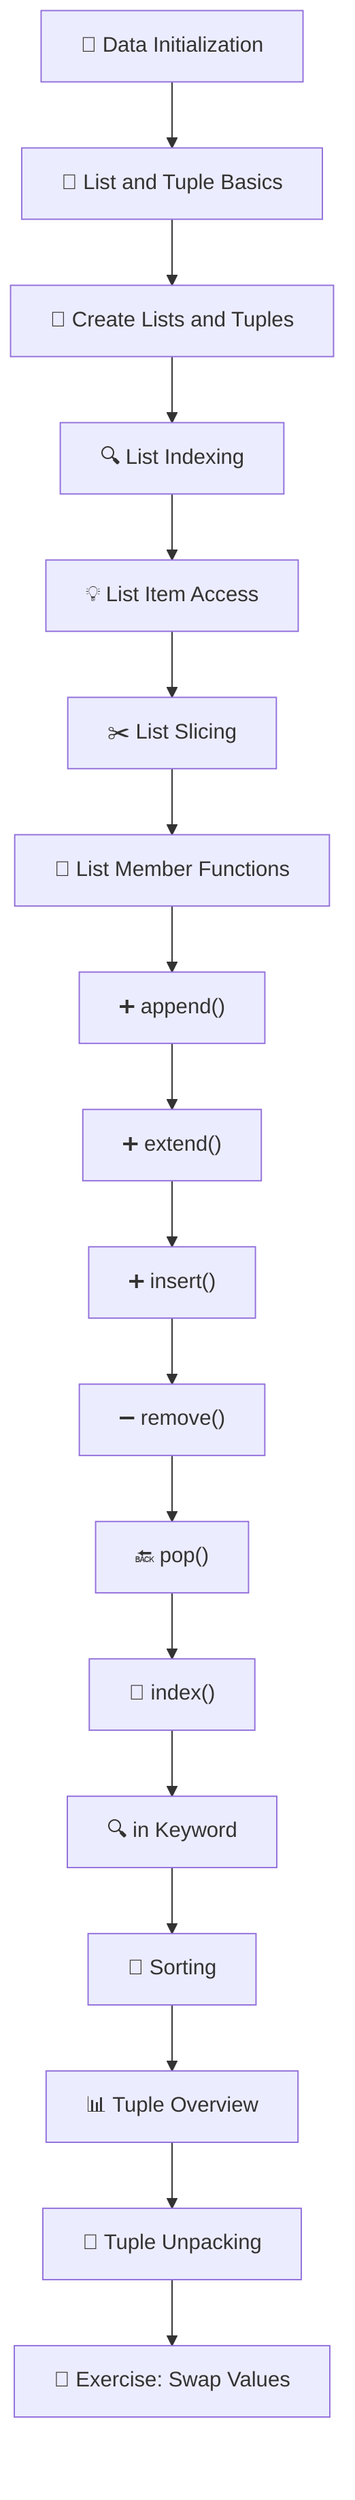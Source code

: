 flowchart TD
    A["📁 Data Initialization"] --> B["📝 List and Tuple Basics"]
    B --> C["🔢 Create Lists and Tuples"]
    C --> D["🔍 List Indexing"]
    D --> E["💡 List Item Access"]
    E --> F["✂️ List Slicing"]
    F --> G["🔗 List Member Functions"]
    G --> H["➕ append()"]
    H --> I["➕ extend()"]
    I --> J["➕ insert()"]
    J --> K["➖ remove()"]
    K --> L["🔙 pop()"]
    L --> M["📌 index()"]
    M --> N["🔍 in Keyword"]
    N --> O["🔼 Sorting"]
    O --> P["📊 Tuple Overview"]
    P --> Q["🔄 Tuple Unpacking"]
    Q --> R["️🔁 Exercise: Swap Values"]
